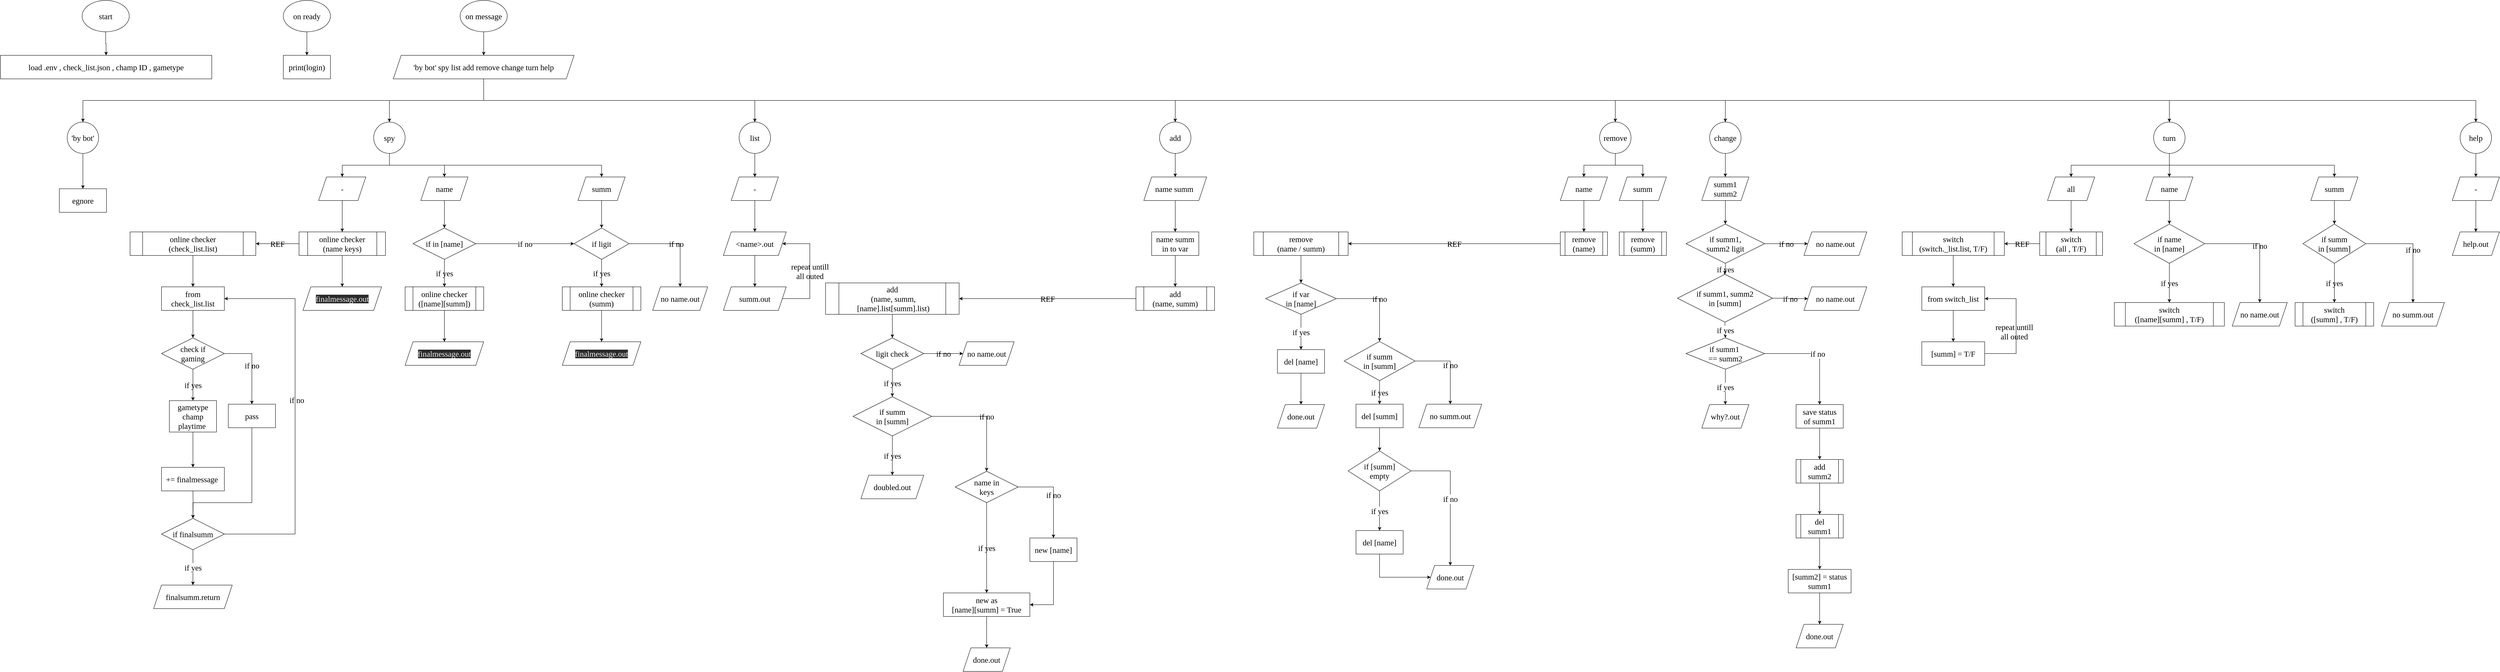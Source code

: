 <mxfile version="14.2.9" type="github">
  <diagram id="tX3UvdbEhSY9bGoHXd9f" name="Page-1">
    <mxGraphModel dx="1704" dy="953" grid="1" gridSize="10" guides="1" tooltips="1" connect="1" arrows="1" fold="1" page="1" pageScale="1" pageWidth="827" pageHeight="1169" background="none" math="0" shadow="0">
      <root>
        <mxCell id="0" />
        <mxCell id="1" parent="0" />
        <mxCell id="SMjvtxCN79PIYDQmCma3-111" value="&amp;nbsp;" style="edgeStyle=orthogonalEdgeStyle;rounded=0;orthogonalLoop=1;jettySize=auto;html=1;fontSize=20;fontFamily=Comic Sans MS;labelBackgroundColor=none;" parent="1" source="05Unn5bryS2KY0BGo1Cg-1" target="SMjvtxCN79PIYDQmCma3-110" edge="1">
          <mxGeometry relative="1" as="geometry" />
        </mxCell>
        <mxCell id="05Unn5bryS2KY0BGo1Cg-1" value="&lt;font style=&quot;font-size: 20px;&quot;&gt;start&lt;/font&gt;" style="ellipse;whiteSpace=wrap;html=1;fontSize=20;fontFamily=Comic Sans MS;fontStyle=0;labelBackgroundColor=none;" parent="1" vertex="1">
          <mxGeometry x="-582" y="130" width="120" height="80" as="geometry" />
        </mxCell>
        <mxCell id="vZP44o0aaJOrGxUDmJDb-39" style="edgeStyle=orthogonalEdgeStyle;rounded=0;orthogonalLoop=1;jettySize=auto;html=1;exitX=0.5;exitY=1;exitDx=0;exitDy=0;fontFamily=Comic Sans MS;fontSize=20;labelBackgroundColor=none;" parent="1" source="vZP44o0aaJOrGxUDmJDb-7" target="vZP44o0aaJOrGxUDmJDb-15" edge="1">
          <mxGeometry relative="1" as="geometry" />
        </mxCell>
        <mxCell id="vZP44o0aaJOrGxUDmJDb-40" style="edgeStyle=orthogonalEdgeStyle;rounded=0;orthogonalLoop=1;jettySize=auto;html=1;exitX=0.5;exitY=1;exitDx=0;exitDy=0;fontFamily=Comic Sans MS;fontSize=20;labelBackgroundColor=none;" parent="1" source="vZP44o0aaJOrGxUDmJDb-7" target="vZP44o0aaJOrGxUDmJDb-21" edge="1">
          <mxGeometry relative="1" as="geometry" />
        </mxCell>
        <mxCell id="vZP44o0aaJOrGxUDmJDb-41" style="edgeStyle=orthogonalEdgeStyle;rounded=0;orthogonalLoop=1;jettySize=auto;html=1;exitX=0.5;exitY=1;exitDx=0;exitDy=0;fontFamily=Comic Sans MS;fontSize=20;labelBackgroundColor=none;" parent="1" source="vZP44o0aaJOrGxUDmJDb-7" target="vZP44o0aaJOrGxUDmJDb-26" edge="1">
          <mxGeometry relative="1" as="geometry" />
        </mxCell>
        <mxCell id="vZP44o0aaJOrGxUDmJDb-42" style="edgeStyle=orthogonalEdgeStyle;rounded=0;orthogonalLoop=1;jettySize=auto;html=1;exitX=0.5;exitY=1;exitDx=0;exitDy=0;fontFamily=Comic Sans MS;fontSize=20;labelBackgroundColor=none;" parent="1" source="vZP44o0aaJOrGxUDmJDb-7" target="vZP44o0aaJOrGxUDmJDb-27" edge="1">
          <mxGeometry relative="1" as="geometry" />
        </mxCell>
        <mxCell id="vZP44o0aaJOrGxUDmJDb-43" style="edgeStyle=orthogonalEdgeStyle;rounded=0;orthogonalLoop=1;jettySize=auto;html=1;exitX=0.5;exitY=1;exitDx=0;exitDy=0;fontFamily=Comic Sans MS;fontSize=20;labelBackgroundColor=none;" parent="1" source="vZP44o0aaJOrGxUDmJDb-7" target="vZP44o0aaJOrGxUDmJDb-28" edge="1">
          <mxGeometry relative="1" as="geometry" />
        </mxCell>
        <mxCell id="vZP44o0aaJOrGxUDmJDb-44" style="edgeStyle=orthogonalEdgeStyle;rounded=0;orthogonalLoop=1;jettySize=auto;html=1;exitX=0.5;exitY=1;exitDx=0;exitDy=0;fontFamily=Comic Sans MS;fontSize=20;labelBackgroundColor=none;" parent="1" source="vZP44o0aaJOrGxUDmJDb-7" target="vZP44o0aaJOrGxUDmJDb-29" edge="1">
          <mxGeometry relative="1" as="geometry" />
        </mxCell>
        <mxCell id="vZP44o0aaJOrGxUDmJDb-45" style="edgeStyle=orthogonalEdgeStyle;rounded=0;orthogonalLoop=1;jettySize=auto;html=1;exitX=0.5;exitY=1;exitDx=0;exitDy=0;fontFamily=Comic Sans MS;fontSize=20;labelBackgroundColor=none;" parent="1" source="vZP44o0aaJOrGxUDmJDb-7" target="vZP44o0aaJOrGxUDmJDb-30" edge="1">
          <mxGeometry relative="1" as="geometry" />
        </mxCell>
        <mxCell id="fgTf1EAei6_Hhcv9gd0b-6" value="" style="edgeStyle=orthogonalEdgeStyle;rounded=0;orthogonalLoop=1;jettySize=auto;html=1;entryX=0.5;entryY=0;entryDx=0;entryDy=0;" parent="1" target="fgTf1EAei6_Hhcv9gd0b-5" edge="1">
          <mxGeometry relative="1" as="geometry">
            <mxPoint x="440" y="325" as="sourcePoint" />
            <mxPoint x="-150" y="435" as="targetPoint" />
            <Array as="points">
              <mxPoint x="440" y="385" />
              <mxPoint x="-580" y="385" />
            </Array>
          </mxGeometry>
        </mxCell>
        <mxCell id="vZP44o0aaJOrGxUDmJDb-7" value="&#39;by bot&#39; spy list add remove change turn help" style="shape=parallelogram;perimeter=parallelogramPerimeter;whiteSpace=wrap;html=1;fixedSize=1;fontFamily=Comic Sans MS;fontSize=20;fontStyle=0;labelBackgroundColor=none;" parent="1" vertex="1">
          <mxGeometry x="210" y="270" width="460" height="60" as="geometry" />
        </mxCell>
        <mxCell id="vZP44o0aaJOrGxUDmJDb-125" value="" style="edgeStyle=orthogonalEdgeStyle;rounded=0;orthogonalLoop=1;jettySize=auto;html=1;fontFamily=Comic Sans MS;fontSize=20;labelBackgroundColor=none;" parent="1" source="vZP44o0aaJOrGxUDmJDb-9" target="vZP44o0aaJOrGxUDmJDb-124" edge="1">
          <mxGeometry relative="1" as="geometry" />
        </mxCell>
        <mxCell id="vZP44o0aaJOrGxUDmJDb-9" value="-" style="shape=parallelogram;perimeter=parallelogramPerimeter;whiteSpace=wrap;html=1;fixedSize=1;fontFamily=Comic Sans MS;fontSize=20;fontStyle=0;labelBackgroundColor=none;" parent="1" vertex="1">
          <mxGeometry x="20" y="580" width="120" height="60" as="geometry" />
        </mxCell>
        <mxCell id="vZP44o0aaJOrGxUDmJDb-139" value="" style="edgeStyle=orthogonalEdgeStyle;rounded=0;orthogonalLoop=1;jettySize=auto;html=1;fontFamily=Comic Sans MS;fontSize=20;labelBackgroundColor=none;" parent="1" source="vZP44o0aaJOrGxUDmJDb-11" target="vZP44o0aaJOrGxUDmJDb-138" edge="1">
          <mxGeometry relative="1" as="geometry" />
        </mxCell>
        <mxCell id="vZP44o0aaJOrGxUDmJDb-11" value="name" style="shape=parallelogram;perimeter=parallelogramPerimeter;whiteSpace=wrap;html=1;fixedSize=1;fontFamily=Comic Sans MS;fontSize=20;fontStyle=0;labelBackgroundColor=none;" parent="1" vertex="1">
          <mxGeometry x="280" y="580" width="120" height="60" as="geometry" />
        </mxCell>
        <mxCell id="vZP44o0aaJOrGxUDmJDb-131" value="" style="edgeStyle=orthogonalEdgeStyle;rounded=0;orthogonalLoop=1;jettySize=auto;html=1;fontFamily=Comic Sans MS;fontSize=20;labelBackgroundColor=none;" parent="1" source="vZP44o0aaJOrGxUDmJDb-13" target="vZP44o0aaJOrGxUDmJDb-130" edge="1">
          <mxGeometry relative="1" as="geometry" />
        </mxCell>
        <mxCell id="vZP44o0aaJOrGxUDmJDb-13" value="summ" style="shape=parallelogram;perimeter=parallelogramPerimeter;whiteSpace=wrap;html=1;fixedSize=1;fontFamily=Comic Sans MS;fontSize=20;fontStyle=0;labelBackgroundColor=none;" parent="1" vertex="1">
          <mxGeometry x="680" y="580" width="120" height="60" as="geometry" />
        </mxCell>
        <mxCell id="vZP44o0aaJOrGxUDmJDb-46" style="edgeStyle=orthogonalEdgeStyle;rounded=0;orthogonalLoop=1;jettySize=auto;html=1;exitX=0.5;exitY=1;exitDx=0;exitDy=0;fontFamily=Comic Sans MS;fontSize=20;labelBackgroundColor=none;" parent="1" source="vZP44o0aaJOrGxUDmJDb-15" target="vZP44o0aaJOrGxUDmJDb-9" edge="1">
          <mxGeometry relative="1" as="geometry" />
        </mxCell>
        <mxCell id="vZP44o0aaJOrGxUDmJDb-47" style="edgeStyle=orthogonalEdgeStyle;rounded=0;orthogonalLoop=1;jettySize=auto;html=1;exitX=0.5;exitY=1;exitDx=0;exitDy=0;fontFamily=Comic Sans MS;fontSize=20;labelBackgroundColor=none;" parent="1" source="vZP44o0aaJOrGxUDmJDb-15" target="vZP44o0aaJOrGxUDmJDb-11" edge="1">
          <mxGeometry relative="1" as="geometry" />
        </mxCell>
        <mxCell id="vZP44o0aaJOrGxUDmJDb-48" style="edgeStyle=orthogonalEdgeStyle;rounded=0;orthogonalLoop=1;jettySize=auto;html=1;exitX=0.5;exitY=1;exitDx=0;exitDy=0;fontFamily=Comic Sans MS;fontSize=20;labelBackgroundColor=none;" parent="1" source="vZP44o0aaJOrGxUDmJDb-15" target="vZP44o0aaJOrGxUDmJDb-13" edge="1">
          <mxGeometry relative="1" as="geometry" />
        </mxCell>
        <mxCell id="vZP44o0aaJOrGxUDmJDb-15" value="spy" style="ellipse;whiteSpace=wrap;html=1;aspect=fixed;labelBackgroundColor=none;fontSize=20;fontFamily=Comic Sans MS;horizontal=1;verticalAlign=middle;" parent="1" vertex="1">
          <mxGeometry x="160" y="440" width="80" height="80" as="geometry" />
        </mxCell>
        <mxCell id="vZP44o0aaJOrGxUDmJDb-49" style="edgeStyle=orthogonalEdgeStyle;rounded=0;orthogonalLoop=1;jettySize=auto;html=1;exitX=0.5;exitY=1;exitDx=0;exitDy=0;fontFamily=Comic Sans MS;fontSize=20;labelBackgroundColor=none;" parent="1" source="vZP44o0aaJOrGxUDmJDb-21" target="vZP44o0aaJOrGxUDmJDb-23" edge="1">
          <mxGeometry relative="1" as="geometry" />
        </mxCell>
        <mxCell id="vZP44o0aaJOrGxUDmJDb-21" value="list" style="ellipse;whiteSpace=wrap;html=1;aspect=fixed;fontSize=20;fontFamily=Comic Sans MS;labelBackgroundColor=none;" parent="1" vertex="1">
          <mxGeometry x="1090" y="440" width="80" height="80" as="geometry" />
        </mxCell>
        <mxCell id="vZP44o0aaJOrGxUDmJDb-86" value="" style="edgeStyle=orthogonalEdgeStyle;rounded=0;orthogonalLoop=1;jettySize=auto;html=1;fontFamily=Comic Sans MS;fontSize=20;labelBackgroundColor=none;" parent="1" source="vZP44o0aaJOrGxUDmJDb-23" target="vZP44o0aaJOrGxUDmJDb-85" edge="1">
          <mxGeometry relative="1" as="geometry" />
        </mxCell>
        <mxCell id="vZP44o0aaJOrGxUDmJDb-23" value="-" style="shape=parallelogram;perimeter=parallelogramPerimeter;whiteSpace=wrap;html=1;fixedSize=1;fontSize=20;fontFamily=Comic Sans MS;labelBackgroundColor=none;" parent="1" vertex="1">
          <mxGeometry x="1070" y="580" width="120" height="60" as="geometry" />
        </mxCell>
        <mxCell id="vZP44o0aaJOrGxUDmJDb-50" style="edgeStyle=orthogonalEdgeStyle;rounded=0;orthogonalLoop=1;jettySize=auto;html=1;fontFamily=Comic Sans MS;fontSize=20;labelBackgroundColor=none;" parent="1" source="vZP44o0aaJOrGxUDmJDb-26" target="vZP44o0aaJOrGxUDmJDb-31" edge="1">
          <mxGeometry relative="1" as="geometry" />
        </mxCell>
        <mxCell id="vZP44o0aaJOrGxUDmJDb-26" value="add" style="ellipse;whiteSpace=wrap;html=1;aspect=fixed;labelBackgroundColor=none;fontFamily=Comic Sans MS;fontSize=20;" parent="1" vertex="1">
          <mxGeometry x="2160" y="440" width="80" height="80" as="geometry" />
        </mxCell>
        <mxCell id="vZP44o0aaJOrGxUDmJDb-51" style="edgeStyle=orthogonalEdgeStyle;rounded=0;orthogonalLoop=1;jettySize=auto;html=1;fontFamily=Comic Sans MS;fontSize=20;labelBackgroundColor=none;" parent="1" source="vZP44o0aaJOrGxUDmJDb-27" target="vZP44o0aaJOrGxUDmJDb-32" edge="1">
          <mxGeometry relative="1" as="geometry" />
        </mxCell>
        <mxCell id="vZP44o0aaJOrGxUDmJDb-52" style="edgeStyle=orthogonalEdgeStyle;rounded=0;orthogonalLoop=1;jettySize=auto;html=1;exitX=0.5;exitY=1;exitDx=0;exitDy=0;fontFamily=Comic Sans MS;fontSize=20;labelBackgroundColor=none;" parent="1" source="vZP44o0aaJOrGxUDmJDb-27" target="vZP44o0aaJOrGxUDmJDb-33" edge="1">
          <mxGeometry relative="1" as="geometry" />
        </mxCell>
        <mxCell id="vZP44o0aaJOrGxUDmJDb-27" value="remove" style="ellipse;whiteSpace=wrap;html=1;aspect=fixed;fontSize=20;fontFamily=Comic Sans MS;labelBackgroundColor=none;" parent="1" vertex="1">
          <mxGeometry x="3280" y="440" width="80" height="80" as="geometry" />
        </mxCell>
        <mxCell id="vZP44o0aaJOrGxUDmJDb-53" style="edgeStyle=orthogonalEdgeStyle;rounded=0;orthogonalLoop=1;jettySize=auto;html=1;fontFamily=Comic Sans MS;fontSize=20;labelBackgroundColor=none;" parent="1" source="vZP44o0aaJOrGxUDmJDb-28" target="vZP44o0aaJOrGxUDmJDb-34" edge="1">
          <mxGeometry relative="1" as="geometry" />
        </mxCell>
        <mxCell id="vZP44o0aaJOrGxUDmJDb-28" value="change" style="ellipse;whiteSpace=wrap;html=1;aspect=fixed;labelBackgroundColor=none;fontFamily=Comic Sans MS;fontSize=20;" parent="1" vertex="1">
          <mxGeometry x="3560" y="440" width="80" height="80" as="geometry" />
        </mxCell>
        <mxCell id="vZP44o0aaJOrGxUDmJDb-55" style="edgeStyle=orthogonalEdgeStyle;rounded=0;orthogonalLoop=1;jettySize=auto;html=1;exitX=0.5;exitY=1;exitDx=0;exitDy=0;fontFamily=Comic Sans MS;fontSize=20;labelBackgroundColor=none;" parent="1" source="vZP44o0aaJOrGxUDmJDb-29" target="vZP44o0aaJOrGxUDmJDb-36" edge="1">
          <mxGeometry relative="1" as="geometry" />
        </mxCell>
        <mxCell id="vZP44o0aaJOrGxUDmJDb-56" style="edgeStyle=orthogonalEdgeStyle;rounded=0;orthogonalLoop=1;jettySize=auto;html=1;exitX=0.5;exitY=1;exitDx=0;exitDy=0;fontFamily=Comic Sans MS;fontSize=20;labelBackgroundColor=none;" parent="1" source="vZP44o0aaJOrGxUDmJDb-29" target="vZP44o0aaJOrGxUDmJDb-35" edge="1">
          <mxGeometry relative="1" as="geometry" />
        </mxCell>
        <mxCell id="vZP44o0aaJOrGxUDmJDb-57" style="edgeStyle=orthogonalEdgeStyle;rounded=0;orthogonalLoop=1;jettySize=auto;html=1;exitX=0.5;exitY=1;exitDx=0;exitDy=0;fontFamily=Comic Sans MS;fontSize=20;labelBackgroundColor=none;" parent="1" source="vZP44o0aaJOrGxUDmJDb-29" target="vZP44o0aaJOrGxUDmJDb-37" edge="1">
          <mxGeometry relative="1" as="geometry" />
        </mxCell>
        <mxCell id="vZP44o0aaJOrGxUDmJDb-29" value="turn" style="ellipse;whiteSpace=wrap;html=1;aspect=fixed;labelBackgroundColor=none;fontFamily=Comic Sans MS;fontSize=20;" parent="1" vertex="1">
          <mxGeometry x="4690" y="440" width="80" height="80" as="geometry" />
        </mxCell>
        <mxCell id="vZP44o0aaJOrGxUDmJDb-58" style="edgeStyle=orthogonalEdgeStyle;rounded=0;orthogonalLoop=1;jettySize=auto;html=1;exitX=0.5;exitY=1;exitDx=0;exitDy=0;fontFamily=Comic Sans MS;fontSize=20;labelBackgroundColor=none;" parent="1" source="vZP44o0aaJOrGxUDmJDb-30" target="vZP44o0aaJOrGxUDmJDb-38" edge="1">
          <mxGeometry relative="1" as="geometry" />
        </mxCell>
        <mxCell id="vZP44o0aaJOrGxUDmJDb-30" value="help" style="ellipse;whiteSpace=wrap;html=1;aspect=fixed;labelBackgroundColor=none;fontFamily=Comic Sans MS;fontSize=20;" parent="1" vertex="1">
          <mxGeometry x="5470" y="440" width="80" height="80" as="geometry" />
        </mxCell>
        <mxCell id="vZP44o0aaJOrGxUDmJDb-62" value="" style="edgeStyle=orthogonalEdgeStyle;rounded=0;orthogonalLoop=1;jettySize=auto;html=1;fontFamily=Comic Sans MS;fontSize=20;labelBackgroundColor=none;" parent="1" source="vZP44o0aaJOrGxUDmJDb-31" target="vZP44o0aaJOrGxUDmJDb-61" edge="1">
          <mxGeometry relative="1" as="geometry" />
        </mxCell>
        <mxCell id="vZP44o0aaJOrGxUDmJDb-31" value="name summ&amp;nbsp;" style="shape=parallelogram;perimeter=parallelogramPerimeter;whiteSpace=wrap;html=1;fixedSize=1;labelBackgroundColor=none;fontFamily=Comic Sans MS;fontSize=20;" parent="1" vertex="1">
          <mxGeometry x="2120" y="580" width="160" height="60" as="geometry" />
        </mxCell>
        <mxCell id="SMjvtxCN79PIYDQmCma3-76" value="" style="edgeStyle=orthogonalEdgeStyle;rounded=0;orthogonalLoop=1;jettySize=auto;html=1;fontSize=20;fontFamily=Comic Sans MS;labelBackgroundColor=none;" parent="1" source="vZP44o0aaJOrGxUDmJDb-32" target="SMjvtxCN79PIYDQmCma3-75" edge="1">
          <mxGeometry relative="1" as="geometry" />
        </mxCell>
        <mxCell id="vZP44o0aaJOrGxUDmJDb-32" value="name" style="shape=parallelogram;perimeter=parallelogramPerimeter;whiteSpace=wrap;html=1;fixedSize=1;labelBackgroundColor=none;fontFamily=Comic Sans MS;fontSize=20;" parent="1" vertex="1">
          <mxGeometry x="3180" y="580" width="120" height="60" as="geometry" />
        </mxCell>
        <mxCell id="SMjvtxCN79PIYDQmCma3-78" value="" style="edgeStyle=orthogonalEdgeStyle;rounded=0;orthogonalLoop=1;jettySize=auto;html=1;fontSize=20;fontFamily=Comic Sans MS;labelBackgroundColor=none;" parent="1" source="vZP44o0aaJOrGxUDmJDb-33" target="SMjvtxCN79PIYDQmCma3-77" edge="1">
          <mxGeometry relative="1" as="geometry" />
        </mxCell>
        <mxCell id="vZP44o0aaJOrGxUDmJDb-33" value="summ" style="shape=parallelogram;perimeter=parallelogramPerimeter;whiteSpace=wrap;html=1;fixedSize=1;labelBackgroundColor=none;fontFamily=Comic Sans MS;fontSize=20;" parent="1" vertex="1">
          <mxGeometry x="3330" y="580" width="120" height="60" as="geometry" />
        </mxCell>
        <mxCell id="SMjvtxCN79PIYDQmCma3-40" value="" style="edgeStyle=orthogonalEdgeStyle;rounded=0;orthogonalLoop=1;jettySize=auto;html=1;fontSize=20;fontFamily=Comic Sans MS;labelBackgroundColor=none;" parent="1" source="vZP44o0aaJOrGxUDmJDb-34" target="SMjvtxCN79PIYDQmCma3-39" edge="1">
          <mxGeometry relative="1" as="geometry" />
        </mxCell>
        <mxCell id="vZP44o0aaJOrGxUDmJDb-34" value="summ1&lt;br style=&quot;font-size: 20px;&quot;&gt;summ2" style="shape=parallelogram;perimeter=parallelogramPerimeter;whiteSpace=wrap;html=1;fixedSize=1;labelBackgroundColor=none;fontFamily=Comic Sans MS;fontSize=20;" parent="1" vertex="1">
          <mxGeometry x="3540" y="580" width="120" height="60" as="geometry" />
        </mxCell>
        <mxCell id="SMjvtxCN79PIYDQmCma3-95" value="" style="edgeStyle=orthogonalEdgeStyle;rounded=0;orthogonalLoop=1;jettySize=auto;html=1;fontSize=20;fontFamily=Comic Sans MS;labelBackgroundColor=none;" parent="1" source="vZP44o0aaJOrGxUDmJDb-35" target="SMjvtxCN79PIYDQmCma3-94" edge="1">
          <mxGeometry relative="1" as="geometry" />
        </mxCell>
        <mxCell id="vZP44o0aaJOrGxUDmJDb-35" value="all" style="shape=parallelogram;perimeter=parallelogramPerimeter;whiteSpace=wrap;html=1;fixedSize=1;labelBackgroundColor=none;fontFamily=Comic Sans MS;fontSize=20;" parent="1" vertex="1">
          <mxGeometry x="4420" y="580" width="120" height="60" as="geometry" />
        </mxCell>
        <mxCell id="SMjvtxCN79PIYDQmCma3-97" value="" style="edgeStyle=orthogonalEdgeStyle;rounded=0;orthogonalLoop=1;jettySize=auto;html=1;fontSize=20;fontFamily=Comic Sans MS;labelBackgroundColor=none;" parent="1" source="vZP44o0aaJOrGxUDmJDb-36" target="SMjvtxCN79PIYDQmCma3-96" edge="1">
          <mxGeometry relative="1" as="geometry" />
        </mxCell>
        <mxCell id="vZP44o0aaJOrGxUDmJDb-36" value="name" style="shape=parallelogram;perimeter=parallelogramPerimeter;whiteSpace=wrap;html=1;fixedSize=1;labelBackgroundColor=none;fontFamily=Comic Sans MS;fontSize=20;" parent="1" vertex="1">
          <mxGeometry x="4670" y="580" width="120" height="60" as="geometry" />
        </mxCell>
        <mxCell id="SMjvtxCN79PIYDQmCma3-104" value="" style="edgeStyle=orthogonalEdgeStyle;rounded=0;orthogonalLoop=1;jettySize=auto;html=1;fontSize=20;fontFamily=Comic Sans MS;labelBackgroundColor=none;" parent="1" source="vZP44o0aaJOrGxUDmJDb-37" target="SMjvtxCN79PIYDQmCma3-103" edge="1">
          <mxGeometry relative="1" as="geometry" />
        </mxCell>
        <mxCell id="vZP44o0aaJOrGxUDmJDb-37" value="summ" style="shape=parallelogram;perimeter=parallelogramPerimeter;whiteSpace=wrap;html=1;fixedSize=1;labelBackgroundColor=none;fontFamily=Comic Sans MS;fontSize=20;" parent="1" vertex="1">
          <mxGeometry x="5090" y="580" width="120" height="60" as="geometry" />
        </mxCell>
        <mxCell id="vZP44o0aaJOrGxUDmJDb-60" value="" style="edgeStyle=orthogonalEdgeStyle;rounded=0;orthogonalLoop=1;jettySize=auto;html=1;fontFamily=Comic Sans MS;fontSize=20;labelBackgroundColor=none;" parent="1" source="vZP44o0aaJOrGxUDmJDb-38" target="vZP44o0aaJOrGxUDmJDb-59" edge="1">
          <mxGeometry relative="1" as="geometry" />
        </mxCell>
        <mxCell id="vZP44o0aaJOrGxUDmJDb-38" value="-" style="shape=parallelogram;perimeter=parallelogramPerimeter;whiteSpace=wrap;html=1;fixedSize=1;labelBackgroundColor=none;fontFamily=Comic Sans MS;fontSize=20;" parent="1" vertex="1">
          <mxGeometry x="5450" y="580" width="120" height="60" as="geometry" />
        </mxCell>
        <mxCell id="vZP44o0aaJOrGxUDmJDb-59" value="help.out" style="shape=parallelogram;perimeter=parallelogramPerimeter;whiteSpace=wrap;html=1;fixedSize=1;labelBackgroundColor=none;fontFamily=Comic Sans MS;fontSize=20;" parent="1" vertex="1">
          <mxGeometry x="5450" y="720" width="120" height="60" as="geometry" />
        </mxCell>
        <mxCell id="SMjvtxCN79PIYDQmCma3-67" value="" style="edgeStyle=orthogonalEdgeStyle;rounded=0;orthogonalLoop=1;jettySize=auto;html=1;fontSize=20;fontFamily=Comic Sans MS;labelBackgroundColor=none;" parent="1" source="vZP44o0aaJOrGxUDmJDb-61" target="SMjvtxCN79PIYDQmCma3-66" edge="1">
          <mxGeometry relative="1" as="geometry" />
        </mxCell>
        <mxCell id="vZP44o0aaJOrGxUDmJDb-61" value="name summ&lt;br style=&quot;font-size: 20px;&quot;&gt;in to var" style="whiteSpace=wrap;html=1;fontFamily=Comic Sans MS;fontSize=20;labelBackgroundColor=none;" parent="1" vertex="1">
          <mxGeometry x="2140" y="720" width="120" height="60" as="geometry" />
        </mxCell>
        <mxCell id="vZP44o0aaJOrGxUDmJDb-80" value="if no" style="edgeStyle=orthogonalEdgeStyle;rounded=0;orthogonalLoop=1;jettySize=auto;html=1;fontFamily=Comic Sans MS;fontSize=20;labelBackgroundColor=none;" parent="1" source="vZP44o0aaJOrGxUDmJDb-63" target="vZP44o0aaJOrGxUDmJDb-79" edge="1">
          <mxGeometry relative="1" as="geometry" />
        </mxCell>
        <mxCell id="SMjvtxCN79PIYDQmCma3-60" value="if yes" style="edgeStyle=orthogonalEdgeStyle;rounded=0;orthogonalLoop=1;jettySize=auto;html=1;fontSize=20;fontFamily=Comic Sans MS;labelBackgroundColor=none;" parent="1" source="vZP44o0aaJOrGxUDmJDb-63" target="SMjvtxCN79PIYDQmCma3-59" edge="1">
          <mxGeometry relative="1" as="geometry" />
        </mxCell>
        <mxCell id="vZP44o0aaJOrGxUDmJDb-63" value="ligit check" style="rhombus;whiteSpace=wrap;html=1;fontFamily=Comic Sans MS;fontSize=20;labelBackgroundColor=none;" parent="1" vertex="1">
          <mxGeometry x="1400" y="990" width="160" height="80" as="geometry" />
        </mxCell>
        <mxCell id="vZP44o0aaJOrGxUDmJDb-78" value="if yes" style="edgeStyle=orthogonalEdgeStyle;rounded=0;orthogonalLoop=1;jettySize=auto;html=1;fontFamily=Comic Sans MS;fontSize=20;labelBackgroundColor=none;" parent="1" source="vZP44o0aaJOrGxUDmJDb-73" target="vZP44o0aaJOrGxUDmJDb-77" edge="1">
          <mxGeometry relative="1" as="geometry" />
        </mxCell>
        <mxCell id="vZP44o0aaJOrGxUDmJDb-82" value="if no" style="edgeStyle=orthogonalEdgeStyle;rounded=0;orthogonalLoop=1;jettySize=auto;html=1;fontFamily=Comic Sans MS;fontSize=20;labelBackgroundColor=none;" parent="1" source="vZP44o0aaJOrGxUDmJDb-73" target="vZP44o0aaJOrGxUDmJDb-81" edge="1">
          <mxGeometry relative="1" as="geometry" />
        </mxCell>
        <mxCell id="vZP44o0aaJOrGxUDmJDb-73" value="name in&lt;br style=&quot;font-size: 20px;&quot;&gt;keys" style="rhombus;whiteSpace=wrap;html=1;fontFamily=Comic Sans MS;fontSize=20;labelBackgroundColor=none;" parent="1" vertex="1">
          <mxGeometry x="1640" y="1330" width="160" height="80" as="geometry" />
        </mxCell>
        <mxCell id="SMjvtxCN79PIYDQmCma3-32" value="" style="edgeStyle=orthogonalEdgeStyle;rounded=0;orthogonalLoop=1;jettySize=auto;html=1;fontSize=20;fontFamily=Comic Sans MS;labelBackgroundColor=none;" parent="1" source="vZP44o0aaJOrGxUDmJDb-77" target="SMjvtxCN79PIYDQmCma3-31" edge="1">
          <mxGeometry relative="1" as="geometry" />
        </mxCell>
        <mxCell id="vZP44o0aaJOrGxUDmJDb-77" value="new as&lt;br style=&quot;font-size: 20px;&quot;&gt;[name][summ] = True" style="whiteSpace=wrap;html=1;fontFamily=Comic Sans MS;fontSize=20;labelBackgroundColor=none;" parent="1" vertex="1">
          <mxGeometry x="1610" y="1640" width="220" height="60" as="geometry" />
        </mxCell>
        <mxCell id="vZP44o0aaJOrGxUDmJDb-79" value="no name.out" style="shape=parallelogram;perimeter=parallelogramPerimeter;whiteSpace=wrap;html=1;fixedSize=1;fontFamily=Comic Sans MS;fontSize=20;labelBackgroundColor=none;" parent="1" vertex="1">
          <mxGeometry x="1650" y="1000" width="140" height="60" as="geometry" />
        </mxCell>
        <mxCell id="mYMfS3QnDWg7ju0dgV0--11" style="edgeStyle=orthogonalEdgeStyle;rounded=0;orthogonalLoop=1;jettySize=auto;html=1;entryX=1;entryY=0.5;entryDx=0;entryDy=0;fontFamily=Comic Sans MS;fontSize=20;" edge="1" parent="1" source="vZP44o0aaJOrGxUDmJDb-81" target="vZP44o0aaJOrGxUDmJDb-77">
          <mxGeometry relative="1" as="geometry">
            <Array as="points">
              <mxPoint x="1890" y="1670" />
            </Array>
          </mxGeometry>
        </mxCell>
        <mxCell id="vZP44o0aaJOrGxUDmJDb-81" value="new [name]" style="whiteSpace=wrap;html=1;fontFamily=Comic Sans MS;fontSize=20;labelBackgroundColor=none;" parent="1" vertex="1">
          <mxGeometry x="1830" y="1500" width="120" height="60" as="geometry" />
        </mxCell>
        <mxCell id="vZP44o0aaJOrGxUDmJDb-88" value="" style="edgeStyle=orthogonalEdgeStyle;rounded=0;orthogonalLoop=1;jettySize=auto;html=1;fontFamily=Comic Sans MS;fontSize=20;labelBackgroundColor=none;" parent="1" source="vZP44o0aaJOrGxUDmJDb-85" target="vZP44o0aaJOrGxUDmJDb-87" edge="1">
          <mxGeometry relative="1" as="geometry" />
        </mxCell>
        <mxCell id="vZP44o0aaJOrGxUDmJDb-85" value="&amp;lt;name&amp;gt;.out" style="shape=parallelogram;perimeter=parallelogramPerimeter;whiteSpace=wrap;html=1;fixedSize=1;fontSize=20;fontFamily=Comic Sans MS;labelBackgroundColor=none;" parent="1" vertex="1">
          <mxGeometry x="1050" y="720" width="160" height="60" as="geometry" />
        </mxCell>
        <mxCell id="vZP44o0aaJOrGxUDmJDb-96" value="repeat untill&lt;br style=&quot;font-size: 20px;&quot;&gt;all outed" style="edgeStyle=orthogonalEdgeStyle;rounded=0;orthogonalLoop=1;jettySize=auto;html=1;fontFamily=Comic Sans MS;fontSize=20;labelBackgroundColor=none;" parent="1" source="vZP44o0aaJOrGxUDmJDb-87" target="vZP44o0aaJOrGxUDmJDb-85" edge="1">
          <mxGeometry relative="1" as="geometry">
            <Array as="points">
              <mxPoint x="1270" y="890" />
              <mxPoint x="1270" y="750.0" />
            </Array>
          </mxGeometry>
        </mxCell>
        <mxCell id="vZP44o0aaJOrGxUDmJDb-87" value="summ.out" style="shape=parallelogram;perimeter=parallelogramPerimeter;whiteSpace=wrap;html=1;fixedSize=1;fontSize=20;fontFamily=Comic Sans MS;labelBackgroundColor=none;" parent="1" vertex="1">
          <mxGeometry x="1050" y="860" width="160" height="60" as="geometry" />
        </mxCell>
        <mxCell id="vZP44o0aaJOrGxUDmJDb-100" value="" style="edgeStyle=orthogonalEdgeStyle;rounded=0;orthogonalLoop=1;jettySize=auto;html=1;fontFamily=Comic Sans MS;fontSize=20;labelBackgroundColor=none;" parent="1" source="vZP44o0aaJOrGxUDmJDb-97" target="vZP44o0aaJOrGxUDmJDb-99" edge="1">
          <mxGeometry relative="1" as="geometry" />
        </mxCell>
        <mxCell id="vZP44o0aaJOrGxUDmJDb-97" value="from&lt;br style=&quot;font-size: 20px;&quot;&gt;check_list.list" style="whiteSpace=wrap;html=1;fontFamily=Comic Sans MS;fontSize=20;fontStyle=0;labelBackgroundColor=none;" parent="1" vertex="1">
          <mxGeometry x="-380" y="860" width="160" height="60" as="geometry" />
        </mxCell>
        <mxCell id="vZP44o0aaJOrGxUDmJDb-102" value="if yes" style="edgeStyle=orthogonalEdgeStyle;rounded=0;orthogonalLoop=1;jettySize=auto;html=1;fontFamily=Comic Sans MS;fontSize=20;labelBackgroundColor=none;" parent="1" source="vZP44o0aaJOrGxUDmJDb-99" target="vZP44o0aaJOrGxUDmJDb-101" edge="1">
          <mxGeometry relative="1" as="geometry" />
        </mxCell>
        <mxCell id="vZP44o0aaJOrGxUDmJDb-107" value="if no" style="edgeStyle=orthogonalEdgeStyle;rounded=0;orthogonalLoop=1;jettySize=auto;html=1;fontFamily=Comic Sans MS;fontSize=20;labelBackgroundColor=none;" parent="1" source="vZP44o0aaJOrGxUDmJDb-99" target="vZP44o0aaJOrGxUDmJDb-106" edge="1">
          <mxGeometry relative="1" as="geometry" />
        </mxCell>
        <mxCell id="vZP44o0aaJOrGxUDmJDb-99" value="check if&lt;br style=&quot;font-size: 20px;&quot;&gt;gaming" style="rhombus;whiteSpace=wrap;html=1;fontFamily=Comic Sans MS;fontSize=20;fontStyle=0;labelBackgroundColor=none;" parent="1" vertex="1">
          <mxGeometry x="-380" y="990" width="160" height="80" as="geometry" />
        </mxCell>
        <mxCell id="SMjvtxCN79PIYDQmCma3-2" value="" style="edgeStyle=orthogonalEdgeStyle;rounded=0;orthogonalLoop=1;jettySize=auto;html=1;fontSize=20;fontFamily=Comic Sans MS;labelBackgroundColor=none;" parent="1" source="vZP44o0aaJOrGxUDmJDb-101" target="SMjvtxCN79PIYDQmCma3-1" edge="1">
          <mxGeometry relative="1" as="geometry" />
        </mxCell>
        <mxCell id="vZP44o0aaJOrGxUDmJDb-101" value="gametype&lt;br style=&quot;font-size: 20px;&quot;&gt;champ&lt;br style=&quot;font-size: 20px;&quot;&gt;playtime&amp;nbsp;" style="whiteSpace=wrap;html=1;fontFamily=Comic Sans MS;fontSize=20;fontStyle=0;labelBackgroundColor=none;" parent="1" vertex="1">
          <mxGeometry x="-360" y="1150" width="120" height="80" as="geometry" />
        </mxCell>
        <mxCell id="vZP44o0aaJOrGxUDmJDb-110" value="" style="edgeStyle=orthogonalEdgeStyle;rounded=0;orthogonalLoop=1;jettySize=auto;html=1;fontFamily=Comic Sans MS;fontSize=20;labelBackgroundColor=none;" parent="1" target="vZP44o0aaJOrGxUDmJDb-109" edge="1">
          <mxGeometry relative="1" as="geometry">
            <mxPoint x="-300" y="1380" as="sourcePoint" />
          </mxGeometry>
        </mxCell>
        <mxCell id="SMjvtxCN79PIYDQmCma3-3" style="edgeStyle=orthogonalEdgeStyle;rounded=0;orthogonalLoop=1;jettySize=auto;html=1;entryX=0.5;entryY=0;entryDx=0;entryDy=0;fontSize=20;fontFamily=Comic Sans MS;labelBackgroundColor=none;" parent="1" source="vZP44o0aaJOrGxUDmJDb-106" target="vZP44o0aaJOrGxUDmJDb-109" edge="1">
          <mxGeometry relative="1" as="geometry">
            <Array as="points">
              <mxPoint x="-150" y="1410" />
              <mxPoint x="-300" y="1410" />
            </Array>
          </mxGeometry>
        </mxCell>
        <mxCell id="vZP44o0aaJOrGxUDmJDb-106" value="pass" style="whiteSpace=wrap;html=1;fontFamily=Comic Sans MS;fontSize=20;fontStyle=0;labelBackgroundColor=none;" parent="1" vertex="1">
          <mxGeometry x="-210" y="1159" width="120" height="60" as="geometry" />
        </mxCell>
        <mxCell id="vZP44o0aaJOrGxUDmJDb-111" style="edgeStyle=orthogonalEdgeStyle;rounded=0;orthogonalLoop=1;jettySize=auto;html=1;fontFamily=Comic Sans MS;fontSize=20;labelBackgroundColor=none;" parent="1" source="vZP44o0aaJOrGxUDmJDb-109" target="vZP44o0aaJOrGxUDmJDb-97" edge="1">
          <mxGeometry relative="1" as="geometry">
            <Array as="points">
              <mxPoint x="-40" y="1490" />
              <mxPoint x="-40" y="890" />
            </Array>
          </mxGeometry>
        </mxCell>
        <mxCell id="vZP44o0aaJOrGxUDmJDb-112" value="if no" style="edgeLabel;html=1;align=center;verticalAlign=middle;resizable=0;points=[];fontSize=20;fontFamily=Comic Sans MS;labelBackgroundColor=none;" parent="vZP44o0aaJOrGxUDmJDb-111" vertex="1" connectable="0">
          <mxGeometry x="0.088" y="-4" relative="1" as="geometry">
            <mxPoint as="offset" />
          </mxGeometry>
        </mxCell>
        <mxCell id="mYMfS3QnDWg7ju0dgV0--8" value="if yes" style="edgeStyle=orthogonalEdgeStyle;rounded=0;orthogonalLoop=1;jettySize=auto;html=1;fontSize=20;fontFamily=Comic Sans MS;" edge="1" parent="1" source="vZP44o0aaJOrGxUDmJDb-109" target="mYMfS3QnDWg7ju0dgV0--7">
          <mxGeometry relative="1" as="geometry" />
        </mxCell>
        <mxCell id="vZP44o0aaJOrGxUDmJDb-109" value="if finalsumm" style="rhombus;whiteSpace=wrap;html=1;fontFamily=Comic Sans MS;fontSize=20;fontStyle=0;labelBackgroundColor=none;" parent="1" vertex="1">
          <mxGeometry x="-380" y="1450" width="160" height="80" as="geometry" />
        </mxCell>
        <mxCell id="vZP44o0aaJOrGxUDmJDb-123" style="edgeStyle=orthogonalEdgeStyle;rounded=0;orthogonalLoop=1;jettySize=auto;html=1;entryX=0.5;entryY=0;entryDx=0;entryDy=0;fontFamily=Comic Sans MS;fontSize=20;labelBackgroundColor=none;" parent="1" source="vZP44o0aaJOrGxUDmJDb-120" target="vZP44o0aaJOrGxUDmJDb-97" edge="1">
          <mxGeometry relative="1" as="geometry" />
        </mxCell>
        <mxCell id="vZP44o0aaJOrGxUDmJDb-120" value="online checker&lt;br style=&quot;font-size: 20px;&quot;&gt;(check_list.list)" style="shape=process;whiteSpace=wrap;html=1;backgroundOutline=1;labelBackgroundColor=none;fontFamily=Comic Sans MS;fontSize=20;" parent="1" vertex="1">
          <mxGeometry x="-460" y="720" width="320" height="60" as="geometry" />
        </mxCell>
        <mxCell id="SMjvtxCN79PIYDQmCma3-86" value="REF" style="edgeStyle=orthogonalEdgeStyle;rounded=0;orthogonalLoop=1;jettySize=auto;html=1;entryX=1;entryY=0.5;entryDx=0;entryDy=0;fontSize=20;fontFamily=Comic Sans MS;labelBackgroundColor=none;" parent="1" source="vZP44o0aaJOrGxUDmJDb-124" target="vZP44o0aaJOrGxUDmJDb-120" edge="1">
          <mxGeometry relative="1" as="geometry" />
        </mxCell>
        <mxCell id="mYMfS3QnDWg7ju0dgV0--2" value="" style="edgeStyle=orthogonalEdgeStyle;rounded=0;orthogonalLoop=1;jettySize=auto;html=1;" edge="1" parent="1" source="vZP44o0aaJOrGxUDmJDb-124" target="mYMfS3QnDWg7ju0dgV0--1">
          <mxGeometry relative="1" as="geometry" />
        </mxCell>
        <mxCell id="vZP44o0aaJOrGxUDmJDb-124" value="online checker&lt;br style=&quot;font-size: 20px;&quot;&gt;(name keys)" style="shape=process;whiteSpace=wrap;html=1;backgroundOutline=1;fontFamily=Comic Sans MS;fontSize=20;fontStyle=0;labelBackgroundColor=none;" parent="1" vertex="1">
          <mxGeometry x="-30" y="720" width="220" height="60" as="geometry" />
        </mxCell>
        <mxCell id="mYMfS3QnDWg7ju0dgV0--4" value="" style="edgeStyle=orthogonalEdgeStyle;rounded=0;orthogonalLoop=1;jettySize=auto;html=1;" edge="1" parent="1" source="vZP44o0aaJOrGxUDmJDb-126" target="mYMfS3QnDWg7ju0dgV0--3">
          <mxGeometry relative="1" as="geometry" />
        </mxCell>
        <mxCell id="vZP44o0aaJOrGxUDmJDb-126" value="online checker&lt;br style=&quot;font-size: 20px;&quot;&gt;([name][summ])" style="shape=process;whiteSpace=wrap;html=1;backgroundOutline=1;fontFamily=Comic Sans MS;fontSize=20;fontStyle=0;labelBackgroundColor=none;" parent="1" vertex="1">
          <mxGeometry x="240" y="860" width="200" height="60" as="geometry" />
        </mxCell>
        <mxCell id="mYMfS3QnDWg7ju0dgV0--6" value="" style="edgeStyle=orthogonalEdgeStyle;rounded=0;orthogonalLoop=1;jettySize=auto;html=1;" edge="1" parent="1" source="vZP44o0aaJOrGxUDmJDb-128" target="mYMfS3QnDWg7ju0dgV0--5">
          <mxGeometry relative="1" as="geometry" />
        </mxCell>
        <mxCell id="vZP44o0aaJOrGxUDmJDb-128" value="online checker&lt;br style=&quot;font-size: 20px;&quot;&gt;(summ)" style="shape=process;whiteSpace=wrap;html=1;backgroundOutline=1;fontFamily=Comic Sans MS;fontSize=20;fontStyle=0;labelBackgroundColor=none;" parent="1" vertex="1">
          <mxGeometry x="640" y="860" width="200" height="60" as="geometry" />
        </mxCell>
        <mxCell id="vZP44o0aaJOrGxUDmJDb-132" value="if yes" style="edgeStyle=orthogonalEdgeStyle;rounded=0;orthogonalLoop=1;jettySize=auto;html=1;exitX=0.5;exitY=1;exitDx=0;exitDy=0;entryX=0.5;entryY=0;entryDx=0;entryDy=0;fontFamily=Comic Sans MS;fontSize=20;labelBackgroundColor=none;" parent="1" source="vZP44o0aaJOrGxUDmJDb-130" target="vZP44o0aaJOrGxUDmJDb-128" edge="1">
          <mxGeometry relative="1" as="geometry" />
        </mxCell>
        <mxCell id="vZP44o0aaJOrGxUDmJDb-137" value="if no" style="edgeStyle=orthogonalEdgeStyle;rounded=0;orthogonalLoop=1;jettySize=auto;html=1;fontFamily=Comic Sans MS;fontSize=20;labelBackgroundColor=none;" parent="1" source="vZP44o0aaJOrGxUDmJDb-130" target="vZP44o0aaJOrGxUDmJDb-136" edge="1">
          <mxGeometry relative="1" as="geometry" />
        </mxCell>
        <mxCell id="vZP44o0aaJOrGxUDmJDb-130" value="if ligit" style="rhombus;whiteSpace=wrap;html=1;fontFamily=Comic Sans MS;fontSize=20;fontStyle=0;labelBackgroundColor=none;" parent="1" vertex="1">
          <mxGeometry x="670" y="710" width="140" height="80" as="geometry" />
        </mxCell>
        <mxCell id="vZP44o0aaJOrGxUDmJDb-136" value="no name.out" style="shape=parallelogram;perimeter=parallelogramPerimeter;whiteSpace=wrap;html=1;fixedSize=1;fontFamily=Comic Sans MS;fontSize=20;fontStyle=0;labelBackgroundColor=none;" parent="1" vertex="1">
          <mxGeometry x="870" y="860" width="140" height="60" as="geometry" />
        </mxCell>
        <mxCell id="vZP44o0aaJOrGxUDmJDb-140" value="if yes" style="edgeStyle=orthogonalEdgeStyle;rounded=0;orthogonalLoop=1;jettySize=auto;html=1;entryX=0.5;entryY=0;entryDx=0;entryDy=0;fontFamily=Comic Sans MS;fontSize=20;labelBackgroundColor=none;" parent="1" source="vZP44o0aaJOrGxUDmJDb-138" target="vZP44o0aaJOrGxUDmJDb-126" edge="1">
          <mxGeometry relative="1" as="geometry" />
        </mxCell>
        <mxCell id="mYMfS3QnDWg7ju0dgV0--9" value="if no" style="edgeStyle=orthogonalEdgeStyle;rounded=0;orthogonalLoop=1;jettySize=auto;html=1;fontFamily=Comic Sans MS;fontSize=20;" edge="1" parent="1" source="vZP44o0aaJOrGxUDmJDb-138" target="vZP44o0aaJOrGxUDmJDb-130">
          <mxGeometry relative="1" as="geometry" />
        </mxCell>
        <mxCell id="vZP44o0aaJOrGxUDmJDb-138" value="if in [name]" style="rhombus;whiteSpace=wrap;html=1;fontFamily=Comic Sans MS;fontSize=20;fontStyle=0;labelBackgroundColor=none;" parent="1" vertex="1">
          <mxGeometry x="260" y="710" width="160" height="80" as="geometry" />
        </mxCell>
        <mxCell id="SMjvtxCN79PIYDQmCma3-1" value="&lt;span style=&quot;font-size: 20px;&quot;&gt;+= finalmessage&amp;nbsp;&lt;/span&gt;" style="whiteSpace=wrap;html=1;fontFamily=Comic Sans MS;fontSize=20;fontStyle=0;labelBackgroundColor=none;" parent="1" vertex="1">
          <mxGeometry x="-380" y="1320" width="160" height="60" as="geometry" />
        </mxCell>
        <mxCell id="SMjvtxCN79PIYDQmCma3-36" value="" style="edgeStyle=orthogonalEdgeStyle;rounded=0;orthogonalLoop=1;jettySize=auto;html=1;fontSize=20;fontFamily=Comic Sans MS;labelBackgroundColor=none;" parent="1" source="SMjvtxCN79PIYDQmCma3-10" target="SMjvtxCN79PIYDQmCma3-35" edge="1">
          <mxGeometry relative="1" as="geometry" />
        </mxCell>
        <mxCell id="SMjvtxCN79PIYDQmCma3-10" value="del [name]" style="whiteSpace=wrap;html=1;fontFamily=Comic Sans MS;fontSize=20;labelBackgroundColor=none;" parent="1" vertex="1">
          <mxGeometry x="2460" y="1020" width="120" height="60" as="geometry" />
        </mxCell>
        <mxCell id="SMjvtxCN79PIYDQmCma3-17" value="if yes" style="edgeStyle=orthogonalEdgeStyle;rounded=0;orthogonalLoop=1;jettySize=auto;html=1;fontSize=20;fontFamily=Comic Sans MS;labelBackgroundColor=none;" parent="1" source="SMjvtxCN79PIYDQmCma3-14" target="SMjvtxCN79PIYDQmCma3-16" edge="1">
          <mxGeometry relative="1" as="geometry" />
        </mxCell>
        <mxCell id="SMjvtxCN79PIYDQmCma3-19" value="if no" style="edgeStyle=orthogonalEdgeStyle;rounded=0;orthogonalLoop=1;jettySize=auto;html=1;fontSize=20;fontFamily=Comic Sans MS;labelBackgroundColor=none;" parent="1" source="SMjvtxCN79PIYDQmCma3-14" target="SMjvtxCN79PIYDQmCma3-18" edge="1">
          <mxGeometry relative="1" as="geometry" />
        </mxCell>
        <mxCell id="SMjvtxCN79PIYDQmCma3-14" value="if summ&lt;br style=&quot;font-size: 20px;&quot;&gt;in [summ]" style="rhombus;whiteSpace=wrap;html=1;fontFamily=Comic Sans MS;fontSize=20;labelBackgroundColor=none;" parent="1" vertex="1">
          <mxGeometry x="2630" y="999" width="180" height="100" as="geometry" />
        </mxCell>
        <mxCell id="mYMfS3QnDWg7ju0dgV0--15" value="" style="edgeStyle=orthogonalEdgeStyle;rounded=0;orthogonalLoop=1;jettySize=auto;html=1;fontFamily=Comic Sans MS;fontSize=20;" edge="1" parent="1" source="SMjvtxCN79PIYDQmCma3-16" target="mYMfS3QnDWg7ju0dgV0--14">
          <mxGeometry relative="1" as="geometry" />
        </mxCell>
        <mxCell id="SMjvtxCN79PIYDQmCma3-16" value="del [summ]" style="whiteSpace=wrap;html=1;fontFamily=Comic Sans MS;fontSize=20;labelBackgroundColor=none;" parent="1" vertex="1">
          <mxGeometry x="2660" y="1159" width="120" height="60" as="geometry" />
        </mxCell>
        <mxCell id="SMjvtxCN79PIYDQmCma3-18" value="no summ.out" style="shape=parallelogram;perimeter=parallelogramPerimeter;whiteSpace=wrap;html=1;fixedSize=1;fontFamily=Comic Sans MS;fontSize=20;labelBackgroundColor=none;" parent="1" vertex="1">
          <mxGeometry x="2820" y="1159" width="160" height="60" as="geometry" />
        </mxCell>
        <mxCell id="SMjvtxCN79PIYDQmCma3-31" value="done.out" style="shape=parallelogram;perimeter=parallelogramPerimeter;whiteSpace=wrap;html=1;fixedSize=1;fontFamily=Comic Sans MS;fontSize=20;labelBackgroundColor=none;" parent="1" vertex="1">
          <mxGeometry x="1660" y="1780" width="120" height="60" as="geometry" />
        </mxCell>
        <mxCell id="SMjvtxCN79PIYDQmCma3-35" value="done.out" style="shape=parallelogram;perimeter=parallelogramPerimeter;whiteSpace=wrap;html=1;fixedSize=1;fontFamily=Comic Sans MS;fontSize=20;labelBackgroundColor=none;" parent="1" vertex="1">
          <mxGeometry x="2460" y="1160" width="120" height="60" as="geometry" />
        </mxCell>
        <mxCell id="SMjvtxCN79PIYDQmCma3-42" value="if yes" style="edgeStyle=orthogonalEdgeStyle;rounded=0;orthogonalLoop=1;jettySize=auto;html=1;fontSize=20;fontFamily=Comic Sans MS;labelBackgroundColor=none;" parent="1" source="SMjvtxCN79PIYDQmCma3-39" target="SMjvtxCN79PIYDQmCma3-41" edge="1">
          <mxGeometry relative="1" as="geometry" />
        </mxCell>
        <mxCell id="SMjvtxCN79PIYDQmCma3-44" value="if no" style="edgeStyle=orthogonalEdgeStyle;rounded=0;orthogonalLoop=1;jettySize=auto;html=1;fontSize=20;fontFamily=Comic Sans MS;labelBackgroundColor=none;" parent="1" source="SMjvtxCN79PIYDQmCma3-39" target="SMjvtxCN79PIYDQmCma3-43" edge="1">
          <mxGeometry relative="1" as="geometry" />
        </mxCell>
        <mxCell id="SMjvtxCN79PIYDQmCma3-39" value="if summ1,&lt;br style=&quot;font-size: 20px;&quot;&gt;summ2 ligit" style="rhombus;whiteSpace=wrap;html=1;fontFamily=Comic Sans MS;fontSize=20;labelBackgroundColor=none;" parent="1" vertex="1">
          <mxGeometry x="3500" y="700" width="200" height="100" as="geometry" />
        </mxCell>
        <mxCell id="SMjvtxCN79PIYDQmCma3-46" value="if no" style="edgeStyle=orthogonalEdgeStyle;rounded=0;orthogonalLoop=1;jettySize=auto;html=1;fontSize=20;fontFamily=Comic Sans MS;labelBackgroundColor=none;" parent="1" source="SMjvtxCN79PIYDQmCma3-41" target="SMjvtxCN79PIYDQmCma3-45" edge="1">
          <mxGeometry relative="1" as="geometry" />
        </mxCell>
        <mxCell id="fgTf1EAei6_Hhcv9gd0b-10" value="if yes" style="edgeStyle=orthogonalEdgeStyle;rounded=0;orthogonalLoop=1;jettySize=auto;html=1;fontSize=20;fontFamily=Comic Sans MS;" parent="1" source="SMjvtxCN79PIYDQmCma3-41" target="fgTf1EAei6_Hhcv9gd0b-9" edge="1">
          <mxGeometry relative="1" as="geometry" />
        </mxCell>
        <mxCell id="SMjvtxCN79PIYDQmCma3-41" value="if summ1, summ2&lt;br style=&quot;font-size: 20px&quot;&gt;in [summ]" style="rhombus;whiteSpace=wrap;html=1;fontFamily=Comic Sans MS;fontSize=20;labelBackgroundColor=none;" parent="1" vertex="1">
          <mxGeometry x="3478" y="828" width="242" height="122" as="geometry" />
        </mxCell>
        <mxCell id="SMjvtxCN79PIYDQmCma3-43" value="no name.out" style="shape=parallelogram;perimeter=parallelogramPerimeter;whiteSpace=wrap;html=1;fixedSize=1;fontFamily=Comic Sans MS;fontSize=20;labelBackgroundColor=none;" parent="1" vertex="1">
          <mxGeometry x="3800" y="720" width="160" height="60" as="geometry" />
        </mxCell>
        <mxCell id="SMjvtxCN79PIYDQmCma3-45" value="no name.out" style="shape=parallelogram;perimeter=parallelogramPerimeter;whiteSpace=wrap;html=1;fixedSize=1;fontFamily=Comic Sans MS;fontSize=20;labelBackgroundColor=none;" parent="1" vertex="1">
          <mxGeometry x="3800" y="860" width="160" height="60" as="geometry" />
        </mxCell>
        <mxCell id="SMjvtxCN79PIYDQmCma3-54" value="" style="edgeStyle=orthogonalEdgeStyle;rounded=0;orthogonalLoop=1;jettySize=auto;html=1;fontSize=20;fontFamily=Comic Sans MS;labelBackgroundColor=none;" parent="1" source="SMjvtxCN79PIYDQmCma3-49" target="SMjvtxCN79PIYDQmCma3-53" edge="1">
          <mxGeometry relative="1" as="geometry" />
        </mxCell>
        <mxCell id="SMjvtxCN79PIYDQmCma3-49" value="save status&lt;br style=&quot;font-size: 20px;&quot;&gt;of summ1" style="whiteSpace=wrap;html=1;fontFamily=Comic Sans MS;fontSize=20;labelBackgroundColor=none;" parent="1" vertex="1">
          <mxGeometry x="3780" y="1160" width="120" height="60" as="geometry" />
        </mxCell>
        <mxCell id="SMjvtxCN79PIYDQmCma3-56" value="" style="edgeStyle=orthogonalEdgeStyle;rounded=0;orthogonalLoop=1;jettySize=auto;html=1;fontSize=20;fontFamily=Comic Sans MS;labelBackgroundColor=none;" parent="1" source="SMjvtxCN79PIYDQmCma3-53" target="SMjvtxCN79PIYDQmCma3-55" edge="1">
          <mxGeometry relative="1" as="geometry" />
        </mxCell>
        <mxCell id="SMjvtxCN79PIYDQmCma3-53" value="add&lt;br style=&quot;font-size: 20px;&quot;&gt;summ2" style="shape=process;whiteSpace=wrap;html=1;backgroundOutline=1;fontFamily=Comic Sans MS;fontSize=20;labelBackgroundColor=none;" parent="1" vertex="1">
          <mxGeometry x="3780" y="1300" width="120" height="60" as="geometry" />
        </mxCell>
        <mxCell id="fgTf1EAei6_Hhcv9gd0b-2" value="" style="edgeStyle=orthogonalEdgeStyle;rounded=0;orthogonalLoop=1;jettySize=auto;html=1;" parent="1" source="SMjvtxCN79PIYDQmCma3-55" target="fgTf1EAei6_Hhcv9gd0b-1" edge="1">
          <mxGeometry relative="1" as="geometry" />
        </mxCell>
        <mxCell id="SMjvtxCN79PIYDQmCma3-55" value="del&lt;br style=&quot;font-size: 20px;&quot;&gt;summ1" style="shape=process;whiteSpace=wrap;html=1;backgroundOutline=1;fontFamily=Comic Sans MS;fontSize=20;labelBackgroundColor=none;" parent="1" vertex="1">
          <mxGeometry x="3780" y="1440" width="120" height="60" as="geometry" />
        </mxCell>
        <mxCell id="SMjvtxCN79PIYDQmCma3-61" value="if no" style="edgeStyle=orthogonalEdgeStyle;rounded=0;orthogonalLoop=1;jettySize=auto;html=1;exitX=1;exitY=0.5;exitDx=0;exitDy=0;fontSize=20;fontFamily=Comic Sans MS;labelBackgroundColor=none;" parent="1" source="SMjvtxCN79PIYDQmCma3-59" target="vZP44o0aaJOrGxUDmJDb-73" edge="1">
          <mxGeometry relative="1" as="geometry" />
        </mxCell>
        <mxCell id="SMjvtxCN79PIYDQmCma3-63" value="if yes" style="edgeStyle=orthogonalEdgeStyle;rounded=0;orthogonalLoop=1;jettySize=auto;html=1;fontSize=20;fontFamily=Comic Sans MS;labelBackgroundColor=none;" parent="1" source="SMjvtxCN79PIYDQmCma3-59" target="SMjvtxCN79PIYDQmCma3-62" edge="1">
          <mxGeometry relative="1" as="geometry" />
        </mxCell>
        <mxCell id="SMjvtxCN79PIYDQmCma3-59" value="if summ&lt;br style=&quot;font-size: 20px;&quot;&gt;in [summ]" style="rhombus;whiteSpace=wrap;html=1;fontFamily=Comic Sans MS;fontSize=20;labelBackgroundColor=none;" parent="1" vertex="1">
          <mxGeometry x="1380" y="1140" width="200" height="100" as="geometry" />
        </mxCell>
        <mxCell id="SMjvtxCN79PIYDQmCma3-62" value="doubled.out" style="shape=parallelogram;perimeter=parallelogramPerimeter;whiteSpace=wrap;html=1;fixedSize=1;fontFamily=Comic Sans MS;fontSize=20;labelBackgroundColor=none;" parent="1" vertex="1">
          <mxGeometry x="1400" y="1340" width="160" height="60" as="geometry" />
        </mxCell>
        <mxCell id="SMjvtxCN79PIYDQmCma3-65" style="edgeStyle=orthogonalEdgeStyle;rounded=0;orthogonalLoop=1;jettySize=auto;html=1;fontSize=20;fontFamily=Comic Sans MS;labelBackgroundColor=none;" parent="1" source="SMjvtxCN79PIYDQmCma3-64" target="vZP44o0aaJOrGxUDmJDb-63" edge="1">
          <mxGeometry relative="1" as="geometry" />
        </mxCell>
        <mxCell id="SMjvtxCN79PIYDQmCma3-64" value="add&lt;br style=&quot;font-size: 20px&quot;&gt;&amp;nbsp;(name, summ,&lt;br&gt;&amp;nbsp;[name].list[summ].list)" style="shape=process;whiteSpace=wrap;html=1;backgroundOutline=1;shadow=0;glass=0;fontSize=20;fontFamily=Comic Sans MS;labelBackgroundColor=none;" parent="1" vertex="1">
          <mxGeometry x="1310" y="850" width="340" height="80" as="geometry" />
        </mxCell>
        <mxCell id="SMjvtxCN79PIYDQmCma3-85" value="REF" style="edgeStyle=orthogonalEdgeStyle;rounded=0;orthogonalLoop=1;jettySize=auto;html=1;exitX=0;exitY=0.5;exitDx=0;exitDy=0;entryX=1;entryY=0.5;entryDx=0;entryDy=0;fontSize=20;fontFamily=Comic Sans MS;labelBackgroundColor=none;" parent="1" source="SMjvtxCN79PIYDQmCma3-66" target="SMjvtxCN79PIYDQmCma3-64" edge="1">
          <mxGeometry relative="1" as="geometry" />
        </mxCell>
        <mxCell id="SMjvtxCN79PIYDQmCma3-66" value="add&lt;br style=&quot;font-size: 20px;&quot;&gt;(name, summ)" style="shape=process;whiteSpace=wrap;html=1;backgroundOutline=1;fontFamily=Comic Sans MS;fontSize=20;labelBackgroundColor=none;" parent="1" vertex="1">
          <mxGeometry x="2100" y="860" width="200" height="60" as="geometry" />
        </mxCell>
        <mxCell id="SMjvtxCN79PIYDQmCma3-70" value="" style="edgeStyle=orthogonalEdgeStyle;rounded=0;orthogonalLoop=1;jettySize=auto;html=1;fontSize=20;fontFamily=Comic Sans MS;labelBackgroundColor=none;" parent="1" source="SMjvtxCN79PIYDQmCma3-68" target="SMjvtxCN79PIYDQmCma3-69" edge="1">
          <mxGeometry relative="1" as="geometry" />
        </mxCell>
        <mxCell id="SMjvtxCN79PIYDQmCma3-68" value="remove&lt;br style=&quot;font-size: 20px;&quot;&gt;(name / summ)" style="shape=process;whiteSpace=wrap;html=1;backgroundOutline=1;shadow=0;glass=0;fontSize=20;fontFamily=Comic Sans MS;labelBackgroundColor=none;" parent="1" vertex="1">
          <mxGeometry x="2400" y="720" width="240" height="60" as="geometry" />
        </mxCell>
        <mxCell id="SMjvtxCN79PIYDQmCma3-74" value="if no" style="edgeStyle=orthogonalEdgeStyle;rounded=0;orthogonalLoop=1;jettySize=auto;html=1;fontSize=20;fontFamily=Comic Sans MS;labelBackgroundColor=none;" parent="1" source="SMjvtxCN79PIYDQmCma3-69" target="SMjvtxCN79PIYDQmCma3-14" edge="1">
          <mxGeometry relative="1" as="geometry" />
        </mxCell>
        <mxCell id="mYMfS3QnDWg7ju0dgV0--13" value="if yes" style="edgeStyle=orthogonalEdgeStyle;rounded=0;orthogonalLoop=1;jettySize=auto;html=1;exitX=0.5;exitY=1;exitDx=0;exitDy=0;entryX=0.5;entryY=0;entryDx=0;entryDy=0;fontFamily=Comic Sans MS;fontSize=20;" edge="1" parent="1" source="SMjvtxCN79PIYDQmCma3-69" target="SMjvtxCN79PIYDQmCma3-10">
          <mxGeometry relative="1" as="geometry" />
        </mxCell>
        <mxCell id="SMjvtxCN79PIYDQmCma3-69" value="if var&lt;br style=&quot;font-size: 20px;&quot;&gt;in [name]" style="rhombus;whiteSpace=wrap;html=1;shadow=0;fontSize=20;glass=0;fontFamily=Comic Sans MS;labelBackgroundColor=none;" parent="1" vertex="1">
          <mxGeometry x="2430" y="850" width="180" height="80" as="geometry" />
        </mxCell>
        <mxCell id="SMjvtxCN79PIYDQmCma3-84" value="REF" style="edgeStyle=orthogonalEdgeStyle;rounded=0;orthogonalLoop=1;jettySize=auto;html=1;entryX=1;entryY=0.5;entryDx=0;entryDy=0;fontSize=20;fontFamily=Comic Sans MS;labelBackgroundColor=none;" parent="1" source="SMjvtxCN79PIYDQmCma3-75" target="SMjvtxCN79PIYDQmCma3-68" edge="1">
          <mxGeometry relative="1" as="geometry" />
        </mxCell>
        <mxCell id="SMjvtxCN79PIYDQmCma3-75" value="remove&lt;br style=&quot;font-size: 20px;&quot;&gt;(name)" style="shape=process;whiteSpace=wrap;html=1;backgroundOutline=1;fontFamily=Comic Sans MS;fontSize=20;labelBackgroundColor=none;" parent="1" vertex="1">
          <mxGeometry x="3180" y="720" width="120" height="60" as="geometry" />
        </mxCell>
        <mxCell id="SMjvtxCN79PIYDQmCma3-77" value="remove&lt;br style=&quot;font-size: 20px;&quot;&gt;(summ)" style="shape=process;whiteSpace=wrap;html=1;backgroundOutline=1;fontFamily=Comic Sans MS;fontSize=20;labelBackgroundColor=none;" parent="1" vertex="1">
          <mxGeometry x="3330" y="720" width="120" height="60" as="geometry" />
        </mxCell>
        <mxCell id="SMjvtxCN79PIYDQmCma3-89" value="" style="edgeStyle=orthogonalEdgeStyle;rounded=0;orthogonalLoop=1;jettySize=auto;html=1;fontSize=20;fontFamily=Comic Sans MS;labelBackgroundColor=none;" parent="1" source="SMjvtxCN79PIYDQmCma3-87" target="SMjvtxCN79PIYDQmCma3-88" edge="1">
          <mxGeometry relative="1" as="geometry" />
        </mxCell>
        <mxCell id="SMjvtxCN79PIYDQmCma3-87" value="switch&lt;br style=&quot;font-size: 20px;&quot;&gt;(switch._list.list, T/F)" style="shape=process;whiteSpace=wrap;html=1;backgroundOutline=1;shadow=0;glass=0;fontSize=20;fontFamily=Comic Sans MS;labelBackgroundColor=none;" parent="1" vertex="1">
          <mxGeometry x="4050" y="720" width="260" height="60" as="geometry" />
        </mxCell>
        <mxCell id="SMjvtxCN79PIYDQmCma3-91" value="" style="edgeStyle=orthogonalEdgeStyle;rounded=0;orthogonalLoop=1;jettySize=auto;html=1;fontSize=20;fontFamily=Comic Sans MS;labelBackgroundColor=none;" parent="1" source="SMjvtxCN79PIYDQmCma3-88" target="SMjvtxCN79PIYDQmCma3-90" edge="1">
          <mxGeometry relative="1" as="geometry" />
        </mxCell>
        <mxCell id="SMjvtxCN79PIYDQmCma3-88" value="from switch_list" style="whiteSpace=wrap;html=1;shadow=0;fontSize=20;glass=0;fontFamily=Comic Sans MS;labelBackgroundColor=none;" parent="1" vertex="1">
          <mxGeometry x="4100" y="860" width="160" height="60" as="geometry" />
        </mxCell>
        <mxCell id="SMjvtxCN79PIYDQmCma3-92" style="edgeStyle=orthogonalEdgeStyle;rounded=0;orthogonalLoop=1;jettySize=auto;html=1;entryX=1;entryY=0.5;entryDx=0;entryDy=0;fontSize=20;fontFamily=Comic Sans MS;labelBackgroundColor=none;" parent="1" source="SMjvtxCN79PIYDQmCma3-90" target="SMjvtxCN79PIYDQmCma3-88" edge="1">
          <mxGeometry relative="1" as="geometry">
            <Array as="points">
              <mxPoint x="4340" y="1030" />
              <mxPoint x="4340" y="890" />
            </Array>
          </mxGeometry>
        </mxCell>
        <mxCell id="SMjvtxCN79PIYDQmCma3-93" value="repeat untill&lt;br style=&quot;font-size: 20px;&quot;&gt;all outed" style="edgeLabel;html=1;align=center;verticalAlign=middle;resizable=0;points=[];fontSize=20;fontFamily=Comic Sans MS;labelBackgroundColor=none;" parent="SMjvtxCN79PIYDQmCma3-92" vertex="1" connectable="0">
          <mxGeometry x="-0.093" y="5" relative="1" as="geometry">
            <mxPoint as="offset" />
          </mxGeometry>
        </mxCell>
        <mxCell id="SMjvtxCN79PIYDQmCma3-90" value="[summ] = T/F" style="whiteSpace=wrap;html=1;shadow=0;fontSize=20;glass=0;fontFamily=Comic Sans MS;labelBackgroundColor=none;" parent="1" vertex="1">
          <mxGeometry x="4100" y="1000" width="160" height="60" as="geometry" />
        </mxCell>
        <mxCell id="SMjvtxCN79PIYDQmCma3-100" value="REF" style="edgeStyle=orthogonalEdgeStyle;rounded=0;orthogonalLoop=1;jettySize=auto;html=1;entryX=1;entryY=0.5;entryDx=0;entryDy=0;fontSize=20;fontFamily=Comic Sans MS;labelBackgroundColor=none;" parent="1" source="SMjvtxCN79PIYDQmCma3-94" target="SMjvtxCN79PIYDQmCma3-87" edge="1">
          <mxGeometry relative="1" as="geometry" />
        </mxCell>
        <mxCell id="SMjvtxCN79PIYDQmCma3-94" value="switch&lt;br style=&quot;font-size: 20px;&quot;&gt;(all , T/F)" style="shape=process;whiteSpace=wrap;html=1;backgroundOutline=1;fontFamily=Comic Sans MS;fontSize=20;labelBackgroundColor=none;" parent="1" vertex="1">
          <mxGeometry x="4400" y="720" width="160" height="60" as="geometry" />
        </mxCell>
        <mxCell id="SMjvtxCN79PIYDQmCma3-99" value="if yes" style="edgeStyle=orthogonalEdgeStyle;rounded=0;orthogonalLoop=1;jettySize=auto;html=1;fontSize=20;fontFamily=Comic Sans MS;labelBackgroundColor=none;" parent="1" source="SMjvtxCN79PIYDQmCma3-96" target="SMjvtxCN79PIYDQmCma3-98" edge="1">
          <mxGeometry relative="1" as="geometry" />
        </mxCell>
        <mxCell id="SMjvtxCN79PIYDQmCma3-102" value="if no" style="edgeStyle=orthogonalEdgeStyle;rounded=0;orthogonalLoop=1;jettySize=auto;html=1;fontSize=20;fontFamily=Comic Sans MS;labelBackgroundColor=none;" parent="1" source="SMjvtxCN79PIYDQmCma3-96" target="SMjvtxCN79PIYDQmCma3-101" edge="1">
          <mxGeometry relative="1" as="geometry" />
        </mxCell>
        <mxCell id="SMjvtxCN79PIYDQmCma3-96" value="if name&lt;br style=&quot;font-size: 20px;&quot;&gt;in [name]" style="rhombus;whiteSpace=wrap;html=1;fontFamily=Comic Sans MS;fontSize=20;labelBackgroundColor=none;" parent="1" vertex="1">
          <mxGeometry x="4640" y="700" width="180" height="100" as="geometry" />
        </mxCell>
        <mxCell id="SMjvtxCN79PIYDQmCma3-98" value="switch&lt;br style=&quot;font-size: 20px;&quot;&gt;([name][summ] , T/F)" style="shape=process;whiteSpace=wrap;html=1;backgroundOutline=1;fontFamily=Comic Sans MS;fontSize=20;labelBackgroundColor=none;" parent="1" vertex="1">
          <mxGeometry x="4590" y="900" width="280" height="60" as="geometry" />
        </mxCell>
        <mxCell id="SMjvtxCN79PIYDQmCma3-101" value="no name.out" style="shape=parallelogram;perimeter=parallelogramPerimeter;whiteSpace=wrap;html=1;fixedSize=1;fontFamily=Comic Sans MS;fontSize=20;labelBackgroundColor=none;" parent="1" vertex="1">
          <mxGeometry x="4890" y="900" width="140" height="60" as="geometry" />
        </mxCell>
        <mxCell id="SMjvtxCN79PIYDQmCma3-106" value="if yes" style="edgeStyle=orthogonalEdgeStyle;rounded=0;orthogonalLoop=1;jettySize=auto;html=1;fontSize=20;fontFamily=Comic Sans MS;labelBackgroundColor=none;" parent="1" source="SMjvtxCN79PIYDQmCma3-103" target="SMjvtxCN79PIYDQmCma3-105" edge="1">
          <mxGeometry relative="1" as="geometry" />
        </mxCell>
        <mxCell id="SMjvtxCN79PIYDQmCma3-108" value="if no" style="edgeStyle=orthogonalEdgeStyle;rounded=0;orthogonalLoop=1;jettySize=auto;html=1;fontSize=20;fontFamily=Comic Sans MS;labelBackgroundColor=none;" parent="1" source="SMjvtxCN79PIYDQmCma3-103" target="SMjvtxCN79PIYDQmCma3-107" edge="1">
          <mxGeometry relative="1" as="geometry" />
        </mxCell>
        <mxCell id="SMjvtxCN79PIYDQmCma3-103" value="if summ&lt;br style=&quot;font-size: 20px;&quot;&gt;in [summ]" style="rhombus;whiteSpace=wrap;html=1;fontFamily=Comic Sans MS;fontSize=20;labelBackgroundColor=none;" parent="1" vertex="1">
          <mxGeometry x="5070" y="700" width="160" height="100" as="geometry" />
        </mxCell>
        <mxCell id="SMjvtxCN79PIYDQmCma3-105" value="switch&lt;br style=&quot;font-size: 20px;&quot;&gt;([summ] , T/F)" style="shape=process;whiteSpace=wrap;html=1;backgroundOutline=1;fontFamily=Comic Sans MS;fontSize=20;labelBackgroundColor=none;" parent="1" vertex="1">
          <mxGeometry x="5050" y="900" width="200" height="60" as="geometry" />
        </mxCell>
        <mxCell id="SMjvtxCN79PIYDQmCma3-107" value="no summ.out" style="shape=parallelogram;perimeter=parallelogramPerimeter;whiteSpace=wrap;html=1;fixedSize=1;fontFamily=Comic Sans MS;fontSize=20;labelBackgroundColor=none;" parent="1" vertex="1">
          <mxGeometry x="5270" y="900" width="160" height="60" as="geometry" />
        </mxCell>
        <mxCell id="SMjvtxCN79PIYDQmCma3-110" value="load .env , check_list.json , champ ID , gametype" style="whiteSpace=wrap;html=1;fontFamily=Comic Sans MS;fontSize=20;fontStyle=0;labelBackgroundColor=none;" parent="1" vertex="1">
          <mxGeometry x="-790" y="270" width="538" height="60" as="geometry" />
        </mxCell>
        <mxCell id="SMjvtxCN79PIYDQmCma3-118" value="" style="edgeStyle=orthogonalEdgeStyle;rounded=0;orthogonalLoop=1;jettySize=auto;html=1;fontSize=20;fontFamily=Comic Sans MS;labelBackgroundColor=none;" parent="1" source="SMjvtxCN79PIYDQmCma3-116" target="SMjvtxCN79PIYDQmCma3-117" edge="1">
          <mxGeometry relative="1" as="geometry" />
        </mxCell>
        <mxCell id="SMjvtxCN79PIYDQmCma3-116" value="on ready" style="ellipse;whiteSpace=wrap;html=1;shadow=0;glass=0;fontSize=20;fontFamily=Comic Sans MS;labelBackgroundColor=none;" parent="1" vertex="1">
          <mxGeometry x="-70" y="130" width="120" height="80" as="geometry" />
        </mxCell>
        <mxCell id="SMjvtxCN79PIYDQmCma3-117" value="print(login)" style="whiteSpace=wrap;html=1;shadow=0;fontSize=20;glass=0;fontFamily=Comic Sans MS;labelBackgroundColor=none;" parent="1" vertex="1">
          <mxGeometry x="-70" y="270" width="120" height="60" as="geometry" />
        </mxCell>
        <mxCell id="SMjvtxCN79PIYDQmCma3-120" style="edgeStyle=orthogonalEdgeStyle;rounded=0;orthogonalLoop=1;jettySize=auto;html=1;exitX=0.5;exitY=1;exitDx=0;exitDy=0;entryX=0.5;entryY=0;entryDx=0;entryDy=0;fontSize=20;fontFamily=Comic Sans MS;labelBackgroundColor=none;" parent="1" source="SMjvtxCN79PIYDQmCma3-119" target="vZP44o0aaJOrGxUDmJDb-7" edge="1">
          <mxGeometry relative="1" as="geometry" />
        </mxCell>
        <mxCell id="SMjvtxCN79PIYDQmCma3-119" value="on message" style="ellipse;whiteSpace=wrap;html=1;shadow=0;glass=0;fontSize=20;fontFamily=Comic Sans MS;labelBackgroundColor=none;" parent="1" vertex="1">
          <mxGeometry x="380" y="130" width="120" height="80" as="geometry" />
        </mxCell>
        <mxCell id="fgTf1EAei6_Hhcv9gd0b-4" value="" style="edgeStyle=orthogonalEdgeStyle;rounded=0;orthogonalLoop=1;jettySize=auto;html=1;" parent="1" source="fgTf1EAei6_Hhcv9gd0b-1" target="fgTf1EAei6_Hhcv9gd0b-3" edge="1">
          <mxGeometry relative="1" as="geometry" />
        </mxCell>
        <mxCell id="fgTf1EAei6_Hhcv9gd0b-1" value="[summ2] = status summ1" style="whiteSpace=wrap;html=1;fontFamily=Comic Sans MS;fontSize=20;" parent="1" vertex="1">
          <mxGeometry x="3760" y="1580" width="160" height="60" as="geometry" />
        </mxCell>
        <mxCell id="fgTf1EAei6_Hhcv9gd0b-3" value="done.out" style="shape=parallelogram;perimeter=parallelogramPerimeter;whiteSpace=wrap;html=1;fixedSize=1;fontFamily=Comic Sans MS;fontSize=20;" parent="1" vertex="1">
          <mxGeometry x="3780" y="1720" width="120" height="60" as="geometry" />
        </mxCell>
        <mxCell id="fgTf1EAei6_Hhcv9gd0b-8" value="" style="edgeStyle=orthogonalEdgeStyle;rounded=0;orthogonalLoop=1;jettySize=auto;html=1;" parent="1" source="fgTf1EAei6_Hhcv9gd0b-5" target="fgTf1EAei6_Hhcv9gd0b-7" edge="1">
          <mxGeometry relative="1" as="geometry" />
        </mxCell>
        <mxCell id="fgTf1EAei6_Hhcv9gd0b-5" value="&#39;by bot&#39;" style="ellipse;whiteSpace=wrap;html=1;fontFamily=Comic Sans MS;fontSize=20;fontStyle=0;" parent="1" vertex="1">
          <mxGeometry x="-620" y="440" width="80" height="80" as="geometry" />
        </mxCell>
        <mxCell id="fgTf1EAei6_Hhcv9gd0b-7" value="egnore" style="whiteSpace=wrap;html=1;fontFamily=Comic Sans MS;fontSize=20;fontStyle=0;" parent="1" vertex="1">
          <mxGeometry x="-640" y="610" width="120" height="60" as="geometry" />
        </mxCell>
        <mxCell id="fgTf1EAei6_Hhcv9gd0b-11" value="if no" style="edgeStyle=orthogonalEdgeStyle;rounded=0;orthogonalLoop=1;jettySize=auto;html=1;fontSize=20;fontFamily=Comic Sans MS;" parent="1" source="fgTf1EAei6_Hhcv9gd0b-9" target="SMjvtxCN79PIYDQmCma3-49" edge="1">
          <mxGeometry relative="1" as="geometry" />
        </mxCell>
        <mxCell id="fgTf1EAei6_Hhcv9gd0b-13" value="if yes" style="edgeStyle=orthogonalEdgeStyle;rounded=0;orthogonalLoop=1;jettySize=auto;html=1;fontSize=20;fontFamily=Comic Sans MS;" parent="1" source="fgTf1EAei6_Hhcv9gd0b-9" target="fgTf1EAei6_Hhcv9gd0b-12" edge="1">
          <mxGeometry relative="1" as="geometry" />
        </mxCell>
        <mxCell id="fgTf1EAei6_Hhcv9gd0b-9" value="if summ1&amp;nbsp;&lt;br style=&quot;font-size: 20px;&quot;&gt;== summ2" style="rhombus;whiteSpace=wrap;html=1;fontFamily=Comic Sans MS;fontSize=20;" parent="1" vertex="1">
          <mxGeometry x="3500" y="990" width="200" height="80" as="geometry" />
        </mxCell>
        <mxCell id="fgTf1EAei6_Hhcv9gd0b-12" value="why?.out" style="shape=parallelogram;perimeter=parallelogramPerimeter;whiteSpace=wrap;html=1;fixedSize=1;fontFamily=Comic Sans MS;fontSize=20;" parent="1" vertex="1">
          <mxGeometry x="3540" y="1160" width="120" height="60" as="geometry" />
        </mxCell>
        <mxCell id="mYMfS3QnDWg7ju0dgV0--1" value="&#xa;&#xa;&lt;span style=&quot;color: rgb(240, 240, 240); font-family: &amp;quot;comic sans ms&amp;quot;; font-size: 20px; font-style: normal; font-weight: 400; letter-spacing: normal; text-align: center; text-indent: 0px; text-transform: none; word-spacing: 0px; background-color: rgb(42, 42, 42); display: inline; float: none;&quot;&gt;finalmessage.out&lt;/span&gt;&#xa;&#xa;" style="shape=parallelogram;perimeter=parallelogramPerimeter;whiteSpace=wrap;html=1;fixedSize=1;fontFamily=Comic Sans MS;fontSize=20;fontStyle=0;" vertex="1" parent="1">
          <mxGeometry x="-20" y="860" width="200" height="60" as="geometry" />
        </mxCell>
        <mxCell id="mYMfS3QnDWg7ju0dgV0--3" value="&#xa;&#xa;&lt;span style=&quot;color: rgb(240, 240, 240); font-family: &amp;quot;comic sans ms&amp;quot;; font-size: 20px; font-style: normal; font-weight: 400; letter-spacing: normal; text-align: center; text-indent: 0px; text-transform: none; word-spacing: 0px; background-color: rgb(42, 42, 42); display: inline; float: none;&quot;&gt;finalmessage.out&lt;/span&gt;&#xa;&#xa;" style="shape=parallelogram;perimeter=parallelogramPerimeter;whiteSpace=wrap;html=1;fixedSize=1;fontFamily=Comic Sans MS;fontSize=20;fontStyle=0;" vertex="1" parent="1">
          <mxGeometry x="240" y="1000" width="200" height="60" as="geometry" />
        </mxCell>
        <mxCell id="mYMfS3QnDWg7ju0dgV0--5" value="&#xa;&#xa;&lt;span style=&quot;color: rgb(240, 240, 240); font-family: &amp;quot;comic sans ms&amp;quot;; font-size: 20px; font-style: normal; font-weight: 400; letter-spacing: normal; text-align: center; text-indent: 0px; text-transform: none; word-spacing: 0px; background-color: rgb(42, 42, 42); display: inline; float: none;&quot;&gt;finalmessage.out&lt;/span&gt;&#xa;&#xa;" style="shape=parallelogram;perimeter=parallelogramPerimeter;whiteSpace=wrap;html=1;fixedSize=1;fontFamily=Comic Sans MS;fontSize=20;fontStyle=0;" vertex="1" parent="1">
          <mxGeometry x="640" y="1000" width="200" height="60" as="geometry" />
        </mxCell>
        <mxCell id="mYMfS3QnDWg7ju0dgV0--7" value="finalsumm.return" style="shape=parallelogram;perimeter=parallelogramPerimeter;whiteSpace=wrap;html=1;fixedSize=1;fontFamily=Comic Sans MS;fontSize=20;fontStyle=0;" vertex="1" parent="1">
          <mxGeometry x="-400" y="1620" width="200" height="60" as="geometry" />
        </mxCell>
        <mxCell id="mYMfS3QnDWg7ju0dgV0--17" value="if yes" style="edgeStyle=orthogonalEdgeStyle;rounded=0;orthogonalLoop=1;jettySize=auto;html=1;fontFamily=Comic Sans MS;fontSize=20;" edge="1" parent="1" source="mYMfS3QnDWg7ju0dgV0--14" target="mYMfS3QnDWg7ju0dgV0--16">
          <mxGeometry relative="1" as="geometry" />
        </mxCell>
        <mxCell id="mYMfS3QnDWg7ju0dgV0--19" value="if no" style="edgeStyle=orthogonalEdgeStyle;rounded=0;orthogonalLoop=1;jettySize=auto;html=1;fontFamily=Comic Sans MS;fontSize=20;" edge="1" parent="1" source="mYMfS3QnDWg7ju0dgV0--14" target="mYMfS3QnDWg7ju0dgV0--18">
          <mxGeometry relative="1" as="geometry" />
        </mxCell>
        <mxCell id="mYMfS3QnDWg7ju0dgV0--14" value="if [summ]&lt;br&gt;empty" style="rhombus;whiteSpace=wrap;html=1;fontFamily=Comic Sans MS;fontSize=20;" vertex="1" parent="1">
          <mxGeometry x="2640" y="1278" width="160" height="102" as="geometry" />
        </mxCell>
        <mxCell id="mYMfS3QnDWg7ju0dgV0--20" style="edgeStyle=orthogonalEdgeStyle;rounded=0;orthogonalLoop=1;jettySize=auto;html=1;entryX=0;entryY=0.5;entryDx=0;entryDy=0;fontFamily=Comic Sans MS;fontSize=20;" edge="1" parent="1" source="mYMfS3QnDWg7ju0dgV0--16" target="mYMfS3QnDWg7ju0dgV0--18">
          <mxGeometry relative="1" as="geometry">
            <Array as="points">
              <mxPoint x="2720" y="1600" />
            </Array>
          </mxGeometry>
        </mxCell>
        <mxCell id="mYMfS3QnDWg7ju0dgV0--16" value="del [name]" style="whiteSpace=wrap;html=1;fontFamily=Comic Sans MS;fontSize=20;" vertex="1" parent="1">
          <mxGeometry x="2660" y="1481" width="120" height="60" as="geometry" />
        </mxCell>
        <mxCell id="mYMfS3QnDWg7ju0dgV0--18" value="done.out" style="shape=parallelogram;perimeter=parallelogramPerimeter;whiteSpace=wrap;html=1;fixedSize=1;fontFamily=Comic Sans MS;fontSize=20;" vertex="1" parent="1">
          <mxGeometry x="2840" y="1570" width="120" height="60" as="geometry" />
        </mxCell>
      </root>
    </mxGraphModel>
  </diagram>
</mxfile>
